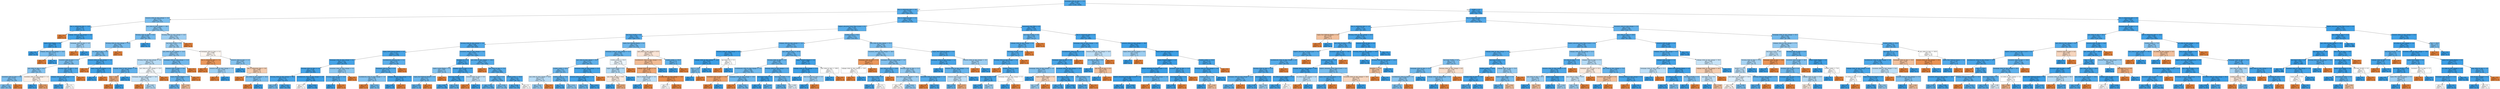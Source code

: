 digraph Tree {
node [shape=box, style="filled", color="black"] ;
0 [label="homepage_clicks_by_days <= 13.5\ngini = 0.165\nsamples = 15324\nvalue = [1386, 13938]", fillcolor="#399de5e6"] ;
1 [label="due_vs_submission_date <= -6.5\ngini = 0.219\nsamples = 7084\nvalue = [889, 6195]", fillcolor="#399de5da"] ;
0 -> 1 [labeldistance=2.5, labelangle=45, headlabel="True"] ;
2 [label="resource_clicks_by_days_change <= -6.5\ngini = 0.371\nsamples = 548\nvalue = [135, 413]", fillcolor="#399de5ac"] ;
1 -> 2 ;
3 [label="due_vs_submission_date <= -25.0\ngini = 0.103\nsamples = 55\nvalue = [3, 52]", fillcolor="#399de5f0"] ;
2 -> 3 ;
4 [label="gini = 0.0\nsamples = 1\nvalue = [1, 0]", fillcolor="#e58139ff"] ;
3 -> 4 ;
5 [label="subpage_clicks_by_days_change <= -0.5\ngini = 0.071\nsamples = 54\nvalue = [2, 52]", fillcolor="#399de5f5"] ;
3 -> 5 ;
6 [label="region_South Region <= 0.5\ngini = 0.038\nsamples = 51\nvalue = [1, 50]", fillcolor="#399de5fa"] ;
5 -> 6 ;
7 [label="gini = 0.0\nsamples = 47\nvalue = [0, 47]", fillcolor="#399de5ff"] ;
6 -> 7 ;
8 [label="subpage_clicks_by_days_change <= -15.0\ngini = 0.375\nsamples = 4\nvalue = [1, 3]", fillcolor="#399de5aa"] ;
6 -> 8 ;
9 [label="gini = 0.0\nsamples = 1\nvalue = [1, 0]", fillcolor="#e58139ff"] ;
8 -> 9 ;
10 [label="gini = 0.0\nsamples = 3\nvalue = [0, 3]", fillcolor="#399de5ff"] ;
8 -> 10 ;
11 [label="homepage_clicks_by_days <= 4.0\ngini = 0.444\nsamples = 3\nvalue = [1, 2]", fillcolor="#399de57f"] ;
5 -> 11 ;
12 [label="gini = 0.0\nsamples = 1\nvalue = [1, 0]", fillcolor="#e58139ff"] ;
11 -> 12 ;
13 [label="gini = 0.0\nsamples = 2\nvalue = [0, 2]", fillcolor="#399de5ff"] ;
11 -> 13 ;
14 [label="quiz_clicks_by_days_change <= -48.5\ngini = 0.392\nsamples = 493\nvalue = [132, 361]", fillcolor="#399de5a2"] ;
2 -> 14 ;
15 [label="forumng_clicks_by_days <= 16.5\ngini = 0.347\nsamples = 300\nvalue = [67, 233]", fillcolor="#399de5b6"] ;
14 -> 15 ;
16 [label="forumng_clicks_by_days_change <= 11.5\ngini = 0.361\nsamples = 283\nvalue = [67, 216]", fillcolor="#399de5b0"] ;
15 -> 16 ;
17 [label="url_clicks_by_days <= 0.5\ngini = 0.356\nsamples = 281\nvalue = [65, 216]", fillcolor="#399de5b2"] ;
16 -> 17 ;
18 [label="oucontent_clicks_by_days <= 5.5\ngini = 0.375\nsamples = 252\nvalue = [63, 189]", fillcolor="#399de5aa"] ;
17 -> 18 ;
19 [label="quiz_clicks_by_days <= 10.0\ngini = 0.397\nsamples = 216\nvalue = [59, 157]", fillcolor="#399de59f"] ;
18 -> 19 ;
20 [label="oucontent_clicks_by_days <= 4.5\ngini = 0.379\nsamples = 201\nvalue = [51, 150]", fillcolor="#399de5a8"] ;
19 -> 20 ;
21 [label="gini = 0.371\nsamples = 199\nvalue = [49, 150]", fillcolor="#399de5ac"] ;
20 -> 21 ;
22 [label="gini = 0.0\nsamples = 2\nvalue = [2, 0]", fillcolor="#e58139ff"] ;
20 -> 22 ;
23 [label="oucontent_clicks_by_days_change <= -1.5\ngini = 0.498\nsamples = 15\nvalue = [8, 7]", fillcolor="#e5813920"] ;
19 -> 23 ;
24 [label="gini = 0.0\nsamples = 5\nvalue = [0, 5]", fillcolor="#399de5ff"] ;
23 -> 24 ;
25 [label="gini = 0.32\nsamples = 10\nvalue = [8, 2]", fillcolor="#e58139bf"] ;
23 -> 25 ;
26 [label="forumng_clicks_by_days <= 10.5\ngini = 0.198\nsamples = 36\nvalue = [4, 32]", fillcolor="#399de5df"] ;
18 -> 26 ;
27 [label="subpage_clicks_by_days_change <= 5.5\ngini = 0.157\nsamples = 35\nvalue = [3, 32]", fillcolor="#399de5e7"] ;
26 -> 27 ;
28 [label="gini = 0.062\nsamples = 31\nvalue = [1, 30]", fillcolor="#399de5f6"] ;
27 -> 28 ;
29 [label="gini = 0.5\nsamples = 4\nvalue = [2, 2]", fillcolor="#e5813900"] ;
27 -> 29 ;
30 [label="gini = 0.0\nsamples = 1\nvalue = [1, 0]", fillcolor="#e58139ff"] ;
26 -> 30 ;
31 [label="resource_clicks_by_days_change <= -5.5\ngini = 0.128\nsamples = 29\nvalue = [2, 27]", fillcolor="#399de5ec"] ;
17 -> 31 ;
32 [label="gini = 0.0\nsamples = 1\nvalue = [1, 0]", fillcolor="#e58139ff"] ;
31 -> 32 ;
33 [label="region_South West Region <= 0.5\ngini = 0.069\nsamples = 28\nvalue = [1, 27]", fillcolor="#399de5f6"] ;
31 -> 33 ;
34 [label="gini = 0.0\nsamples = 27\nvalue = [0, 27]", fillcolor="#399de5ff"] ;
33 -> 34 ;
35 [label="gini = 0.0\nsamples = 1\nvalue = [1, 0]", fillcolor="#e58139ff"] ;
33 -> 35 ;
36 [label="gini = 0.0\nsamples = 2\nvalue = [2, 0]", fillcolor="#e58139ff"] ;
16 -> 36 ;
37 [label="gini = 0.0\nsamples = 17\nvalue = [0, 17]", fillcolor="#399de5ff"] ;
15 -> 37 ;
38 [label="forumng_clicks_by_days_change <= 14.5\ngini = 0.447\nsamples = 193\nvalue = [65, 128]", fillcolor="#399de57e"] ;
14 -> 38 ;
39 [label="imd_band_30-40% <= 0.5\ngini = 0.437\nsamples = 189\nvalue = [61, 128]", fillcolor="#399de585"] ;
38 -> 39 ;
40 [label="quiz_clicks_by_days_change <= -12.0\ngini = 0.407\nsamples = 158\nvalue = [45, 113]", fillcolor="#399de599"] ;
39 -> 40 ;
41 [label="forumng_clicks_by_days_change <= -0.5\ngini = 0.475\nsamples = 62\nvalue = [24, 38]", fillcolor="#399de55e"] ;
40 -> 41 ;
42 [label="subpage_clicks_by_days_change <= -9.5\ngini = 0.266\nsamples = 19\nvalue = [3, 16]", fillcolor="#399de5cf"] ;
41 -> 42 ;
43 [label="date <= 105.5\ngini = 0.375\nsamples = 4\nvalue = [3, 1]", fillcolor="#e58139aa"] ;
42 -> 43 ;
44 [label="gini = 0.0\nsamples = 3\nvalue = [3, 0]", fillcolor="#e58139ff"] ;
43 -> 44 ;
45 [label="gini = 0.0\nsamples = 1\nvalue = [0, 1]", fillcolor="#399de5ff"] ;
43 -> 45 ;
46 [label="gini = 0.0\nsamples = 15\nvalue = [0, 15]", fillcolor="#399de5ff"] ;
42 -> 46 ;
47 [label="quiz_clicks_by_days_change <= -22.0\ngini = 0.5\nsamples = 43\nvalue = [21, 22]", fillcolor="#399de50c"] ;
41 -> 47 ;
48 [label="homepage_clicks_by_days_change <= -14.5\ngini = 0.488\nsamples = 38\nvalue = [16, 22]", fillcolor="#399de546"] ;
47 -> 48 ;
49 [label="gini = 0.0\nsamples = 3\nvalue = [3, 0]", fillcolor="#e58139ff"] ;
48 -> 49 ;
50 [label="gini = 0.467\nsamples = 35\nvalue = [13, 22]", fillcolor="#399de568"] ;
48 -> 50 ;
51 [label="gini = 0.0\nsamples = 5\nvalue = [5, 0]", fillcolor="#e58139ff"] ;
47 -> 51 ;
52 [label="homepage_clicks_by_days_change <= 11.0\ngini = 0.342\nsamples = 96\nvalue = [21, 75]", fillcolor="#399de5b8"] ;
40 -> 52 ;
53 [label="resource_clicks_by_days <= 14.5\ngini = 0.323\nsamples = 94\nvalue = [19, 75]", fillcolor="#399de5be"] ;
52 -> 53 ;
54 [label="region_Yorkshire Region <= 0.5\ngini = 0.301\nsamples = 92\nvalue = [17, 75]", fillcolor="#399de5c5"] ;
53 -> 54 ;
55 [label="gini = 0.28\nsamples = 89\nvalue = [15, 74]", fillcolor="#399de5cb"] ;
54 -> 55 ;
56 [label="gini = 0.444\nsamples = 3\nvalue = [2, 1]", fillcolor="#e581397f"] ;
54 -> 56 ;
57 [label="gini = 0.0\nsamples = 2\nvalue = [2, 0]", fillcolor="#e58139ff"] ;
53 -> 57 ;
58 [label="gini = 0.0\nsamples = 2\nvalue = [2, 0]", fillcolor="#e58139ff"] ;
52 -> 58 ;
59 [label="homepage_clicks_by_days <= 3.5\ngini = 0.499\nsamples = 31\nvalue = [16, 15]", fillcolor="#e5813910"] ;
39 -> 59 ;
60 [label="due_vs_submission_date <= -7.5\ngini = 0.26\nsamples = 13\nvalue = [11, 2]", fillcolor="#e58139d1"] ;
59 -> 60 ;
61 [label="gini = 0.0\nsamples = 10\nvalue = [10, 0]", fillcolor="#e58139ff"] ;
60 -> 61 ;
62 [label="resource_clicks_by_days_change <= -1.5\ngini = 0.444\nsamples = 3\nvalue = [1, 2]", fillcolor="#399de57f"] ;
60 -> 62 ;
63 [label="gini = 0.0\nsamples = 1\nvalue = [1, 0]", fillcolor="#e58139ff"] ;
62 -> 63 ;
64 [label="gini = 0.0\nsamples = 2\nvalue = [0, 2]", fillcolor="#399de5ff"] ;
62 -> 64 ;
65 [label="resource_clicks_by_days <= 1.5\ngini = 0.401\nsamples = 18\nvalue = [5, 13]", fillcolor="#399de59d"] ;
59 -> 65 ;
66 [label="gini = 0.0\nsamples = 10\nvalue = [0, 10]", fillcolor="#399de5ff"] ;
65 -> 66 ;
67 [label="due_vs_submission_date <= -8.0\ngini = 0.469\nsamples = 8\nvalue = [5, 3]", fillcolor="#e5813966"] ;
65 -> 67 ;
68 [label="gini = 0.0\nsamples = 4\nvalue = [4, 0]", fillcolor="#e58139ff"] ;
67 -> 68 ;
69 [label="quiz_clicks_by_days_change <= -45.5\ngini = 0.375\nsamples = 4\nvalue = [1, 3]", fillcolor="#399de5aa"] ;
67 -> 69 ;
70 [label="gini = 0.0\nsamples = 1\nvalue = [1, 0]", fillcolor="#e58139ff"] ;
69 -> 70 ;
71 [label="gini = 0.0\nsamples = 3\nvalue = [0, 3]", fillcolor="#399de5ff"] ;
69 -> 71 ;
72 [label="gini = 0.0\nsamples = 4\nvalue = [4, 0]", fillcolor="#e58139ff"] ;
38 -> 72 ;
73 [label="due_vs_submission_date <= 0.5\ngini = 0.204\nsamples = 6536\nvalue = [754, 5782]", fillcolor="#399de5de"] ;
1 -> 73 ;
74 [label="highest_education_Lower Than A Level <= 0.5\ngini = 0.226\nsamples = 5337\nvalue = [692, 4645]", fillcolor="#399de5d9"] ;
73 -> 74 ;
75 [label="imd_band_20-30% <= 0.5\ngini = 0.199\nsamples = 4182\nvalue = [469, 3713]", fillcolor="#399de5df"] ;
74 -> 75 ;
76 [label="forumng_clicks_by_days_change <= -0.5\ngini = 0.186\nsamples = 3836\nvalue = [397, 3439]", fillcolor="#399de5e2"] ;
75 -> 76 ;
77 [label="region_North Western Region <= 0.5\ngini = 0.125\nsamples = 1049\nvalue = [70, 979]", fillcolor="#399de5ed"] ;
76 -> 77 ;
78 [label="homepage_clicks_by_days_change <= 6.5\ngini = 0.113\nsamples = 968\nvalue = [58, 910]", fillcolor="#399de5ef"] ;
77 -> 78 ;
79 [label="forumng_clicks_by_days <= 2.5\ngini = 0.108\nsamples = 958\nvalue = [55, 903]", fillcolor="#399de5ef"] ;
78 -> 79 ;
80 [label="forumng_clicks_by_days_change <= -46.5\ngini = 0.131\nsamples = 725\nvalue = [51, 674]", fillcolor="#399de5ec"] ;
79 -> 80 ;
81 [label="gini = 0.342\nsamples = 32\nvalue = [7, 25]", fillcolor="#399de5b8"] ;
80 -> 81 ;
82 [label="gini = 0.119\nsamples = 693\nvalue = [44, 649]", fillcolor="#399de5ee"] ;
80 -> 82 ;
83 [label="oucollaborate_clicks_by_days_change <= -4.5\ngini = 0.034\nsamples = 233\nvalue = [4, 229]", fillcolor="#399de5fb"] ;
79 -> 83 ;
84 [label="gini = 0.5\nsamples = 2\nvalue = [1, 1]", fillcolor="#e5813900"] ;
83 -> 84 ;
85 [label="gini = 0.026\nsamples = 231\nvalue = [3, 228]", fillcolor="#399de5fc"] ;
83 -> 85 ;
86 [label="oucontent_clicks_by_days_change <= 5.5\ngini = 0.42\nsamples = 10\nvalue = [3, 7]", fillcolor="#399de592"] ;
78 -> 86 ;
87 [label="forumng_clicks_by_days <= 14.0\ngini = 0.219\nsamples = 8\nvalue = [1, 7]", fillcolor="#399de5db"] ;
86 -> 87 ;
88 [label="gini = 0.0\nsamples = 7\nvalue = [0, 7]", fillcolor="#399de5ff"] ;
87 -> 88 ;
89 [label="gini = 0.0\nsamples = 1\nvalue = [1, 0]", fillcolor="#e58139ff"] ;
87 -> 89 ;
90 [label="gini = 0.0\nsamples = 2\nvalue = [2, 0]", fillcolor="#e58139ff"] ;
86 -> 90 ;
91 [label="oucollaborate_clicks_by_days <= 0.5\ngini = 0.252\nsamples = 81\nvalue = [12, 69]", fillcolor="#399de5d3"] ;
77 -> 91 ;
92 [label="homepage_clicks_by_days <= 6.5\ngini = 0.221\nsamples = 79\nvalue = [10, 69]", fillcolor="#399de5da"] ;
91 -> 92 ;
93 [label="oucollaborate_clicks_by_days_change <= -1.0\ngini = 0.391\nsamples = 30\nvalue = [8, 22]", fillcolor="#399de5a2"] ;
92 -> 93 ;
94 [label="gini = 0.0\nsamples = 2\nvalue = [2, 0]", fillcolor="#e58139ff"] ;
93 -> 94 ;
95 [label="gini = 0.337\nsamples = 28\nvalue = [6, 22]", fillcolor="#399de5b9"] ;
93 -> 95 ;
96 [label="subpage_clicks_by_days_change <= 6.5\ngini = 0.078\nsamples = 49\nvalue = [2, 47]", fillcolor="#399de5f4"] ;
92 -> 96 ;
97 [label="gini = 0.041\nsamples = 48\nvalue = [1, 47]", fillcolor="#399de5fa"] ;
96 -> 97 ;
98 [label="gini = 0.0\nsamples = 1\nvalue = [1, 0]", fillcolor="#e58139ff"] ;
96 -> 98 ;
99 [label="gini = 0.0\nsamples = 2\nvalue = [2, 0]", fillcolor="#e58139ff"] ;
91 -> 99 ;
100 [label="oucontent_clicks_by_days_change <= -0.5\ngini = 0.207\nsamples = 2787\nvalue = [327, 2460]", fillcolor="#399de5dd"] ;
76 -> 100 ;
101 [label="disability_N <= 0.5\ngini = 0.117\nsamples = 417\nvalue = [26, 391]", fillcolor="#399de5ee"] ;
100 -> 101 ;
102 [label="region_London Region <= 0.5\ngini = 0.397\nsamples = 22\nvalue = [6, 16]", fillcolor="#399de59f"] ;
101 -> 102 ;
103 [label="region_East Midlands Region <= 0.5\ngini = 0.32\nsamples = 20\nvalue = [4, 16]", fillcolor="#399de5bf"] ;
102 -> 103 ;
104 [label="gini = 0.266\nsamples = 19\nvalue = [3, 16]", fillcolor="#399de5cf"] ;
103 -> 104 ;
105 [label="gini = 0.0\nsamples = 1\nvalue = [1, 0]", fillcolor="#e58139ff"] ;
103 -> 105 ;
106 [label="gini = 0.0\nsamples = 2\nvalue = [2, 0]", fillcolor="#e58139ff"] ;
102 -> 106 ;
107 [label="subpage_clicks_by_days <= 22.0\ngini = 0.096\nsamples = 395\nvalue = [20, 375]", fillcolor="#399de5f1"] ;
101 -> 107 ;
108 [label="imd_band_50-60% <= 0.5\ngini = 0.088\nsamples = 390\nvalue = [18, 372]", fillcolor="#399de5f3"] ;
107 -> 108 ;
109 [label="gini = 0.067\nsamples = 348\nvalue = [12, 336]", fillcolor="#399de5f6"] ;
108 -> 109 ;
110 [label="gini = 0.245\nsamples = 42\nvalue = [6, 36]", fillcolor="#399de5d4"] ;
108 -> 110 ;
111 [label="resource_clicks_by_days <= 9.0\ngini = 0.48\nsamples = 5\nvalue = [2, 3]", fillcolor="#399de555"] ;
107 -> 111 ;
112 [label="gini = 0.0\nsamples = 2\nvalue = [2, 0]", fillcolor="#e58139ff"] ;
111 -> 112 ;
113 [label="gini = 0.0\nsamples = 3\nvalue = [0, 3]", fillcolor="#399de5ff"] ;
111 -> 113 ;
114 [label="quiz_clicks_by_days_change <= -530.0\ngini = 0.222\nsamples = 2370\nvalue = [301, 2069]", fillcolor="#399de5da"] ;
100 -> 114 ;
115 [label="gini = 0.0\nsamples = 2\nvalue = [2, 0]", fillcolor="#e58139ff"] ;
114 -> 115 ;
116 [label="quiz_clicks_by_days <= 75.5\ngini = 0.221\nsamples = 2368\nvalue = [299, 2069]", fillcolor="#399de5da"] ;
114 -> 116 ;
117 [label="imd_band_0-10% <= 0.5\ngini = 0.24\nsamples = 1801\nvalue = [251, 1550]", fillcolor="#399de5d6"] ;
116 -> 117 ;
118 [label="gini = 0.229\nsamples = 1663\nvalue = [219, 1444]", fillcolor="#399de5d8"] ;
117 -> 118 ;
119 [label="gini = 0.356\nsamples = 138\nvalue = [32, 106]", fillcolor="#399de5b2"] ;
117 -> 119 ;
120 [label="studied_credits <= 195.0\ngini = 0.155\nsamples = 567\nvalue = [48, 519]", fillcolor="#399de5e7"] ;
116 -> 120 ;
121 [label="gini = 0.148\nsamples = 561\nvalue = [45, 516]", fillcolor="#399de5e9"] ;
120 -> 121 ;
122 [label="gini = 0.5\nsamples = 6\nvalue = [3, 3]", fillcolor="#e5813900"] ;
120 -> 122 ;
123 [label="region_East Midlands Region <= 0.5\ngini = 0.33\nsamples = 346\nvalue = [72, 274]", fillcolor="#399de5bc"] ;
75 -> 123 ;
124 [label="homepage_clicks_by_days_change <= 11.5\ngini = 0.296\nsamples = 321\nvalue = [58, 263]", fillcolor="#399de5c7"] ;
123 -> 124 ;
125 [label="quiz_clicks_by_days_change <= 65.5\ngini = 0.272\nsamples = 302\nvalue = [49, 253]", fillcolor="#399de5ce"] ;
124 -> 125 ;
126 [label="studied_credits <= 45.0\ngini = 0.33\nsamples = 211\nvalue = [44, 167]", fillcolor="#399de5bc"] ;
125 -> 126 ;
127 [label="quiz_clicks_by_days_change <= 49.0\ngini = 0.476\nsamples = 41\nvalue = [16, 25]", fillcolor="#399de55c"] ;
126 -> 127 ;
128 [label="gini = 0.424\nsamples = 36\nvalue = [11, 25]", fillcolor="#399de58f"] ;
127 -> 128 ;
129 [label="gini = 0.0\nsamples = 5\nvalue = [5, 0]", fillcolor="#e58139ff"] ;
127 -> 129 ;
130 [label="studied_credits <= 75.0\ngini = 0.275\nsamples = 170\nvalue = [28, 142]", fillcolor="#399de5cd"] ;
126 -> 130 ;
131 [label="gini = 0.12\nsamples = 94\nvalue = [6, 88]", fillcolor="#399de5ee"] ;
130 -> 131 ;
132 [label="gini = 0.411\nsamples = 76\nvalue = [22, 54]", fillcolor="#399de597"] ;
130 -> 132 ;
133 [label="oucontent_clicks_by_days_change <= 21.0\ngini = 0.104\nsamples = 91\nvalue = [5, 86]", fillcolor="#399de5f0"] ;
125 -> 133 ;
134 [label="resource_clicks_by_days_change <= -5.5\ngini = 0.085\nsamples = 90\nvalue = [4, 86]", fillcolor="#399de5f3"] ;
133 -> 134 ;
135 [label="gini = 0.305\nsamples = 16\nvalue = [3, 13]", fillcolor="#399de5c4"] ;
134 -> 135 ;
136 [label="gini = 0.027\nsamples = 74\nvalue = [1, 73]", fillcolor="#399de5fc"] ;
134 -> 136 ;
137 [label="gini = 0.0\nsamples = 1\nvalue = [1, 0]", fillcolor="#e58139ff"] ;
133 -> 137 ;
138 [label="studied_credits <= 135.0\ngini = 0.499\nsamples = 19\nvalue = [9, 10]", fillcolor="#399de519"] ;
124 -> 138 ;
139 [label="region_London Region <= 0.5\ngini = 0.469\nsamples = 16\nvalue = [6, 10]", fillcolor="#399de566"] ;
138 -> 139 ;
140 [label="quiz_clicks_by_days <= 35.0\ngini = 0.496\nsamples = 11\nvalue = [6, 5]", fillcolor="#e581392a"] ;
139 -> 140 ;
141 [label="gini = 0.0\nsamples = 3\nvalue = [0, 3]", fillcolor="#399de5ff"] ;
140 -> 141 ;
142 [label="gini = 0.375\nsamples = 8\nvalue = [6, 2]", fillcolor="#e58139aa"] ;
140 -> 142 ;
143 [label="gini = 0.0\nsamples = 5\nvalue = [0, 5]", fillcolor="#399de5ff"] ;
139 -> 143 ;
144 [label="gini = 0.0\nsamples = 3\nvalue = [3, 0]", fillcolor="#e58139ff"] ;
138 -> 144 ;
145 [label="quiz_clicks_by_days_change <= 67.0\ngini = 0.493\nsamples = 25\nvalue = [14, 11]", fillcolor="#e5813937"] ;
123 -> 145 ;
146 [label="oucollaborate_clicks_by_days_change <= 0.5\ngini = 0.432\nsamples = 19\nvalue = [13, 6]", fillcolor="#e5813989"] ;
145 -> 146 ;
147 [label="subpage_clicks_by_days <= 2.5\ngini = 0.36\nsamples = 17\nvalue = [13, 4]", fillcolor="#e58139b1"] ;
146 -> 147 ;
148 [label="due_vs_submission_date <= -0.5\ngini = 0.48\nsamples = 5\nvalue = [2, 3]", fillcolor="#399de555"] ;
147 -> 148 ;
149 [label="gini = 0.0\nsamples = 3\nvalue = [0, 3]", fillcolor="#399de5ff"] ;
148 -> 149 ;
150 [label="gini = 0.0\nsamples = 2\nvalue = [2, 0]", fillcolor="#e58139ff"] ;
148 -> 150 ;
151 [label="forumng_clicks_by_days_change <= -10.5\ngini = 0.153\nsamples = 12\nvalue = [11, 1]", fillcolor="#e58139e8"] ;
147 -> 151 ;
152 [label="gini = 0.5\nsamples = 2\nvalue = [1, 1]", fillcolor="#e5813900"] ;
151 -> 152 ;
153 [label="gini = 0.0\nsamples = 10\nvalue = [10, 0]", fillcolor="#e58139ff"] ;
151 -> 153 ;
154 [label="gini = 0.0\nsamples = 2\nvalue = [0, 2]", fillcolor="#399de5ff"] ;
146 -> 154 ;
155 [label="studied_credits <= 105.0\ngini = 0.278\nsamples = 6\nvalue = [1, 5]", fillcolor="#399de5cc"] ;
145 -> 155 ;
156 [label="gini = 0.0\nsamples = 5\nvalue = [0, 5]", fillcolor="#399de5ff"] ;
155 -> 156 ;
157 [label="gini = 0.0\nsamples = 1\nvalue = [1, 0]", fillcolor="#e58139ff"] ;
155 -> 157 ;
158 [label="studied_credits <= 82.5\ngini = 0.312\nsamples = 1155\nvalue = [223, 932]", fillcolor="#399de5c2"] ;
74 -> 158 ;
159 [label="subpage_clicks_by_days_change <= -12.5\ngini = 0.275\nsamples = 772\nvalue = [127, 645]", fillcolor="#399de5cd"] ;
158 -> 159 ;
160 [label="resource_clicks_by_days_change <= 5.5\ngini = 0.061\nsamples = 64\nvalue = [2, 62]", fillcolor="#399de5f7"] ;
159 -> 160 ;
161 [label="subpage_clicks_by_days_change <= -39.5\ngini = 0.032\nsamples = 62\nvalue = [1, 61]", fillcolor="#399de5fb"] ;
160 -> 161 ;
162 [label="date <= 179.0\ngini = 0.375\nsamples = 4\nvalue = [1, 3]", fillcolor="#399de5aa"] ;
161 -> 162 ;
163 [label="gini = 0.0\nsamples = 3\nvalue = [0, 3]", fillcolor="#399de5ff"] ;
162 -> 163 ;
164 [label="gini = 0.0\nsamples = 1\nvalue = [1, 0]", fillcolor="#e58139ff"] ;
162 -> 164 ;
165 [label="gini = 0.0\nsamples = 58\nvalue = [0, 58]", fillcolor="#399de5ff"] ;
161 -> 165 ;
166 [label="age_band_0-35 <= 0.5\ngini = 0.5\nsamples = 2\nvalue = [1, 1]", fillcolor="#e5813900"] ;
160 -> 166 ;
167 [label="gini = 0.0\nsamples = 1\nvalue = [1, 0]", fillcolor="#e58139ff"] ;
166 -> 167 ;
168 [label="gini = 0.0\nsamples = 1\nvalue = [0, 1]", fillcolor="#399de5ff"] ;
166 -> 168 ;
169 [label="quiz_clicks_by_days <= 137.0\ngini = 0.291\nsamples = 708\nvalue = [125, 583]", fillcolor="#399de5c8"] ;
159 -> 169 ;
170 [label="forumng_clicks_by_days <= 2.5\ngini = 0.306\nsamples = 651\nvalue = [123, 528]", fillcolor="#399de5c4"] ;
169 -> 170 ;
171 [label="oucollaborate_clicks_by_days_change <= -3.5\ngini = 0.338\nsamples = 468\nvalue = [101, 367]", fillcolor="#399de5b9"] ;
170 -> 171 ;
172 [label="oucontent_clicks_by_days <= 13.5\ngini = 0.32\nsamples = 5\nvalue = [4, 1]", fillcolor="#e58139bf"] ;
171 -> 172 ;
173 [label="gini = 0.0\nsamples = 4\nvalue = [4, 0]", fillcolor="#e58139ff"] ;
172 -> 173 ;
174 [label="gini = 0.0\nsamples = 1\nvalue = [0, 1]", fillcolor="#399de5ff"] ;
172 -> 174 ;
175 [label="homepage_clicks_by_days_change <= -26.0\ngini = 0.331\nsamples = 463\nvalue = [97, 366]", fillcolor="#399de5bb"] ;
171 -> 175 ;
176 [label="gini = 0.0\nsamples = 2\nvalue = [2, 0]", fillcolor="#e58139ff"] ;
175 -> 176 ;
177 [label="gini = 0.327\nsamples = 461\nvalue = [95, 366]", fillcolor="#399de5bd"] ;
175 -> 177 ;
178 [label="forumng_clicks_by_days_change <= 3.5\ngini = 0.212\nsamples = 183\nvalue = [22, 161]", fillcolor="#399de5dc"] ;
170 -> 178 ;
179 [label="imd_band_0-10% <= 0.5\ngini = 0.026\nsamples = 76\nvalue = [1, 75]", fillcolor="#399de5fc"] ;
178 -> 179 ;
180 [label="gini = 0.0\nsamples = 69\nvalue = [0, 69]", fillcolor="#399de5ff"] ;
179 -> 180 ;
181 [label="gini = 0.245\nsamples = 7\nvalue = [1, 6]", fillcolor="#399de5d4"] ;
179 -> 181 ;
182 [label="imd_band_50-60% <= 0.5\ngini = 0.315\nsamples = 107\nvalue = [21, 86]", fillcolor="#399de5c1"] ;
178 -> 182 ;
183 [label="gini = 0.278\nsamples = 96\nvalue = [16, 80]", fillcolor="#399de5cc"] ;
182 -> 183 ;
184 [label="gini = 0.496\nsamples = 11\nvalue = [5, 6]", fillcolor="#399de52a"] ;
182 -> 184 ;
185 [label="region_Yorkshire Region <= 0.5\ngini = 0.068\nsamples = 57\nvalue = [2, 55]", fillcolor="#399de5f6"] ;
169 -> 185 ;
186 [label="subpage_clicks_by_days_change <= 11.5\ngini = 0.036\nsamples = 55\nvalue = [1, 54]", fillcolor="#399de5fa"] ;
185 -> 186 ;
187 [label="gini = 0.0\nsamples = 52\nvalue = [0, 52]", fillcolor="#399de5ff"] ;
186 -> 187 ;
188 [label="due_vs_submission_date <= -2.5\ngini = 0.444\nsamples = 3\nvalue = [1, 2]", fillcolor="#399de57f"] ;
186 -> 188 ;
189 [label="gini = 0.0\nsamples = 2\nvalue = [0, 2]", fillcolor="#399de5ff"] ;
188 -> 189 ;
190 [label="gini = 0.0\nsamples = 1\nvalue = [1, 0]", fillcolor="#e58139ff"] ;
188 -> 190 ;
191 [label="quiz_clicks_by_days <= 180.0\ngini = 0.5\nsamples = 2\nvalue = [1, 1]", fillcolor="#e5813900"] ;
185 -> 191 ;
192 [label="gini = 0.0\nsamples = 1\nvalue = [0, 1]", fillcolor="#399de5ff"] ;
191 -> 192 ;
193 [label="gini = 0.0\nsamples = 1\nvalue = [1, 0]", fillcolor="#e58139ff"] ;
191 -> 193 ;
194 [label="quiz_clicks_by_days_change <= 92.5\ngini = 0.376\nsamples = 383\nvalue = [96, 287]", fillcolor="#399de5aa"] ;
158 -> 194 ;
195 [label="oucontent_clicks_by_days_change <= -28.0\ngini = 0.4\nsamples = 325\nvalue = [90, 235]", fillcolor="#399de59d"] ;
194 -> 195 ;
196 [label="homepage_clicks_by_days <= 3.5\ngini = 0.245\nsamples = 7\nvalue = [6, 1]", fillcolor="#e58139d4"] ;
195 -> 196 ;
197 [label="subpage_clicks_by_days_change <= -29.0\ngini = 0.5\nsamples = 2\nvalue = [1, 1]", fillcolor="#e5813900"] ;
196 -> 197 ;
198 [label="gini = 0.0\nsamples = 1\nvalue = [1, 0]", fillcolor="#e58139ff"] ;
197 -> 198 ;
199 [label="gini = 0.0\nsamples = 1\nvalue = [0, 1]", fillcolor="#399de5ff"] ;
197 -> 199 ;
200 [label="gini = 0.0\nsamples = 5\nvalue = [5, 0]", fillcolor="#e58139ff"] ;
196 -> 200 ;
201 [label="homepage_clicks_by_days_change <= -6.5\ngini = 0.389\nsamples = 318\nvalue = [84, 234]", fillcolor="#399de5a3"] ;
195 -> 201 ;
202 [label="quiz_clicks_by_days <= 119.0\ngini = 0.229\nsamples = 76\nvalue = [10, 66]", fillcolor="#399de5d8"] ;
201 -> 202 ;
203 [label="imd_band_10-20% <= 0.5\ngini = 0.193\nsamples = 74\nvalue = [8, 66]", fillcolor="#399de5e0"] ;
202 -> 203 ;
204 [label="gini = 0.114\nsamples = 66\nvalue = [4, 62]", fillcolor="#399de5ef"] ;
203 -> 204 ;
205 [label="gini = 0.5\nsamples = 8\nvalue = [4, 4]", fillcolor="#e5813900"] ;
203 -> 205 ;
206 [label="gini = 0.0\nsamples = 2\nvalue = [2, 0]", fillcolor="#e58139ff"] ;
202 -> 206 ;
207 [label="forumng_clicks_by_days <= 11.5\ngini = 0.425\nsamples = 242\nvalue = [74, 168]", fillcolor="#399de58f"] ;
201 -> 207 ;
208 [label="quiz_clicks_by_days_change <= -36.5\ngini = 0.444\nsamples = 210\nvalue = [70, 140]", fillcolor="#399de57f"] ;
207 -> 208 ;
209 [label="gini = 0.5\nsamples = 39\nvalue = [20, 19]", fillcolor="#e581390d"] ;
208 -> 209 ;
210 [label="gini = 0.414\nsamples = 171\nvalue = [50, 121]", fillcolor="#399de596"] ;
208 -> 210 ;
211 [label="oucontent_clicks_by_days_change <= -2.5\ngini = 0.219\nsamples = 32\nvalue = [4, 28]", fillcolor="#399de5db"] ;
207 -> 211 ;
212 [label="gini = 0.0\nsamples = 2\nvalue = [2, 0]", fillcolor="#e58139ff"] ;
211 -> 212 ;
213 [label="gini = 0.124\nsamples = 30\nvalue = [2, 28]", fillcolor="#399de5ed"] ;
211 -> 213 ;
214 [label="region_West Midlands Region <= 0.5\ngini = 0.185\nsamples = 58\nvalue = [6, 52]", fillcolor="#399de5e2"] ;
194 -> 214 ;
215 [label="homepage_clicks_by_days_change <= 2.5\ngini = 0.142\nsamples = 52\nvalue = [4, 48]", fillcolor="#399de5ea"] ;
214 -> 215 ;
216 [label="gini = 0.0\nsamples = 29\nvalue = [0, 29]", fillcolor="#399de5ff"] ;
215 -> 216 ;
217 [label="resource_clicks_by_days_change <= 0.5\ngini = 0.287\nsamples = 23\nvalue = [4, 19]", fillcolor="#399de5c9"] ;
215 -> 217 ;
218 [label="resource_clicks_by_days <= 0.5\ngini = 0.48\nsamples = 10\nvalue = [4, 6]", fillcolor="#399de555"] ;
217 -> 218 ;
219 [label="gini = 0.278\nsamples = 6\nvalue = [1, 5]", fillcolor="#399de5cc"] ;
218 -> 219 ;
220 [label="gini = 0.375\nsamples = 4\nvalue = [3, 1]", fillcolor="#e58139aa"] ;
218 -> 220 ;
221 [label="gini = 0.0\nsamples = 13\nvalue = [0, 13]", fillcolor="#399de5ff"] ;
217 -> 221 ;
222 [label="resource_clicks_by_days_change <= -0.5\ngini = 0.444\nsamples = 6\nvalue = [2, 4]", fillcolor="#399de57f"] ;
214 -> 222 ;
223 [label="gini = 0.0\nsamples = 2\nvalue = [2, 0]", fillcolor="#e58139ff"] ;
222 -> 223 ;
224 [label="gini = 0.0\nsamples = 4\nvalue = [0, 4]", fillcolor="#399de5ff"] ;
222 -> 224 ;
225 [label="assessment_type_TMA <= 0.5\ngini = 0.098\nsamples = 1199\nvalue = [62, 1137]", fillcolor="#399de5f1"] ;
73 -> 225 ;
226 [label="imd_band_50-60% <= 0.5\ngini = 0.289\nsamples = 57\nvalue = [10, 47]", fillcolor="#399de5c9"] ;
225 -> 226 ;
227 [label="subpage_clicks_by_days_change <= 8.5\ngini = 0.226\nsamples = 54\nvalue = [7, 47]", fillcolor="#399de5d9"] ;
226 -> 227 ;
228 [label="imd_band_10-20% <= 0.5\ngini = 0.201\nsamples = 53\nvalue = [6, 47]", fillcolor="#399de5de"] ;
227 -> 228 ;
229 [label="forumng_clicks_by_days_change <= -5.5\ngini = 0.174\nsamples = 52\nvalue = [5, 47]", fillcolor="#399de5e4"] ;
228 -> 229 ;
230 [label="gini = 0.0\nsamples = 1\nvalue = [1, 0]", fillcolor="#e58139ff"] ;
229 -> 230 ;
231 [label="studied_credits <= 135.0\ngini = 0.145\nsamples = 51\nvalue = [4, 47]", fillcolor="#399de5e9"] ;
229 -> 231 ;
232 [label="imd_band_20-30% <= 0.5\ngini = 0.115\nsamples = 49\nvalue = [3, 46]", fillcolor="#399de5ee"] ;
231 -> 232 ;
233 [label="gini = 0.083\nsamples = 46\nvalue = [2, 44]", fillcolor="#399de5f3"] ;
232 -> 233 ;
234 [label="gini = 0.444\nsamples = 3\nvalue = [1, 2]", fillcolor="#399de57f"] ;
232 -> 234 ;
235 [label="homepage_clicks_by_days_change <= 1.5\ngini = 0.5\nsamples = 2\nvalue = [1, 1]", fillcolor="#e5813900"] ;
231 -> 235 ;
236 [label="gini = 0.0\nsamples = 1\nvalue = [0, 1]", fillcolor="#399de5ff"] ;
235 -> 236 ;
237 [label="gini = 0.0\nsamples = 1\nvalue = [1, 0]", fillcolor="#e58139ff"] ;
235 -> 237 ;
238 [label="gini = 0.0\nsamples = 1\nvalue = [1, 0]", fillcolor="#e58139ff"] ;
228 -> 238 ;
239 [label="gini = 0.0\nsamples = 1\nvalue = [1, 0]", fillcolor="#e58139ff"] ;
227 -> 239 ;
240 [label="gini = 0.0\nsamples = 3\nvalue = [3, 0]", fillcolor="#e58139ff"] ;
226 -> 240 ;
241 [label="due_vs_submission_date <= 1.5\ngini = 0.087\nsamples = 1142\nvalue = [52, 1090]", fillcolor="#399de5f3"] ;
225 -> 241 ;
242 [label="homepage_clicks_by_days_change <= 8.5\ngini = 0.144\nsamples = 539\nvalue = [42, 497]", fillcolor="#399de5e9"] ;
241 -> 242 ;
243 [label="oucollaborate_clicks_by_days <= 5.5\ngini = 0.133\nsamples = 529\nvalue = [38, 491]", fillcolor="#399de5eb"] ;
242 -> 243 ;
244 [label="homepage_clicks_by_days <= 0.5\ngini = 0.13\nsamples = 528\nvalue = [37, 491]", fillcolor="#399de5ec"] ;
243 -> 244 ;
245 [label="homepage_clicks_by_days_change <= -2.0\ngini = 0.397\nsamples = 11\nvalue = [3, 8]", fillcolor="#399de59f"] ;
244 -> 245 ;
246 [label="gini = 0.0\nsamples = 6\nvalue = [0, 6]", fillcolor="#399de5ff"] ;
245 -> 246 ;
247 [label="region_Yorkshire Region <= 0.5\ngini = 0.48\nsamples = 5\nvalue = [3, 2]", fillcolor="#e5813955"] ;
245 -> 247 ;
248 [label="gini = 0.444\nsamples = 3\nvalue = [1, 2]", fillcolor="#399de57f"] ;
247 -> 248 ;
249 [label="gini = 0.0\nsamples = 2\nvalue = [2, 0]", fillcolor="#e58139ff"] ;
247 -> 249 ;
250 [label="oucontent_clicks_by_days_change <= 19.5\ngini = 0.123\nsamples = 517\nvalue = [34, 483]", fillcolor="#399de5ed"] ;
244 -> 250 ;
251 [label="quiz_clicks_by_days <= 8.5\ngini = 0.113\nsamples = 498\nvalue = [30, 468]", fillcolor="#399de5ef"] ;
250 -> 251 ;
252 [label="gini = 0.138\nsamples = 389\nvalue = [29, 360]", fillcolor="#399de5ea"] ;
251 -> 252 ;
253 [label="gini = 0.018\nsamples = 109\nvalue = [1, 108]", fillcolor="#399de5fd"] ;
251 -> 253 ;
254 [label="region_Scotland <= 0.5\ngini = 0.332\nsamples = 19\nvalue = [4, 15]", fillcolor="#399de5bb"] ;
250 -> 254 ;
255 [label="gini = 0.208\nsamples = 17\nvalue = [2, 15]", fillcolor="#399de5dd"] ;
254 -> 255 ;
256 [label="gini = 0.0\nsamples = 2\nvalue = [2, 0]", fillcolor="#e58139ff"] ;
254 -> 256 ;
257 [label="gini = 0.0\nsamples = 1\nvalue = [1, 0]", fillcolor="#e58139ff"] ;
243 -> 257 ;
258 [label="resource_clicks_by_days_change <= 16.0\ngini = 0.48\nsamples = 10\nvalue = [4, 6]", fillcolor="#399de555"] ;
242 -> 258 ;
259 [label="url_clicks_by_days <= 0.5\ngini = 0.375\nsamples = 8\nvalue = [2, 6]", fillcolor="#399de5aa"] ;
258 -> 259 ;
260 [label="gini = 0.0\nsamples = 5\nvalue = [0, 5]", fillcolor="#399de5ff"] ;
259 -> 260 ;
261 [label="quiz_clicks_by_days <= 0.5\ngini = 0.444\nsamples = 3\nvalue = [2, 1]", fillcolor="#e581397f"] ;
259 -> 261 ;
262 [label="gini = 0.0\nsamples = 1\nvalue = [0, 1]", fillcolor="#399de5ff"] ;
261 -> 262 ;
263 [label="gini = 0.0\nsamples = 2\nvalue = [2, 0]", fillcolor="#e58139ff"] ;
261 -> 263 ;
264 [label="gini = 0.0\nsamples = 2\nvalue = [2, 0]", fillcolor="#e58139ff"] ;
258 -> 264 ;
265 [label="resource_clicks_by_days_change <= -36.0\ngini = 0.033\nsamples = 603\nvalue = [10, 593]", fillcolor="#399de5fb"] ;
241 -> 265 ;
266 [label="region_North Western Region <= 0.5\ngini = 0.444\nsamples = 3\nvalue = [1, 2]", fillcolor="#399de57f"] ;
265 -> 266 ;
267 [label="gini = 0.0\nsamples = 2\nvalue = [0, 2]", fillcolor="#399de5ff"] ;
266 -> 267 ;
268 [label="gini = 0.0\nsamples = 1\nvalue = [1, 0]", fillcolor="#e58139ff"] ;
266 -> 268 ;
269 [label="region_North Western Region <= 0.5\ngini = 0.03\nsamples = 600\nvalue = [9, 591]", fillcolor="#399de5fb"] ;
265 -> 269 ;
270 [label="region_Yorkshire Region <= 0.5\ngini = 0.021\nsamples = 558\nvalue = [6, 552]", fillcolor="#399de5fc"] ;
269 -> 270 ;
271 [label="highest_education_No Formal quals <= 0.5\ngini = 0.012\nsamples = 512\nvalue = [3, 509]", fillcolor="#399de5fd"] ;
270 -> 271 ;
272 [label="highest_education_Lower Than A Level <= 0.5\ngini = 0.008\nsamples = 506\nvalue = [2, 504]", fillcolor="#399de5fe"] ;
271 -> 272 ;
273 [label="gini = 0.0\nsamples = 420\nvalue = [0, 420]", fillcolor="#399de5ff"] ;
272 -> 273 ;
274 [label="gini = 0.045\nsamples = 86\nvalue = [2, 84]", fillcolor="#399de5f9"] ;
272 -> 274 ;
275 [label="oucontent_clicks_by_days_change <= -1.0\ngini = 0.278\nsamples = 6\nvalue = [1, 5]", fillcolor="#399de5cc"] ;
271 -> 275 ;
276 [label="gini = 0.0\nsamples = 1\nvalue = [1, 0]", fillcolor="#e58139ff"] ;
275 -> 276 ;
277 [label="gini = 0.0\nsamples = 5\nvalue = [0, 5]", fillcolor="#399de5ff"] ;
275 -> 277 ;
278 [label="oucontent_clicks_by_days <= 12.0\ngini = 0.122\nsamples = 46\nvalue = [3, 43]", fillcolor="#399de5ed"] ;
270 -> 278 ;
279 [label="imd_band_90-100% <= 0.5\ngini = 0.085\nsamples = 45\nvalue = [2, 43]", fillcolor="#399de5f3"] ;
278 -> 279 ;
280 [label="gini = 0.044\nsamples = 44\nvalue = [1, 43]", fillcolor="#399de5f9"] ;
279 -> 280 ;
281 [label="gini = 0.0\nsamples = 1\nvalue = [1, 0]", fillcolor="#e58139ff"] ;
279 -> 281 ;
282 [label="gini = 0.0\nsamples = 1\nvalue = [1, 0]", fillcolor="#e58139ff"] ;
278 -> 282 ;
283 [label="studied_credits <= 135.0\ngini = 0.133\nsamples = 42\nvalue = [3, 39]", fillcolor="#399de5eb"] ;
269 -> 283 ;
284 [label="forumng_clicks_by_days_change <= -0.5\ngini = 0.093\nsamples = 41\nvalue = [2, 39]", fillcolor="#399de5f2"] ;
283 -> 284 ;
285 [label="studied_credits <= 75.0\ngini = 0.32\nsamples = 10\nvalue = [2, 8]", fillcolor="#399de5bf"] ;
284 -> 285 ;
286 [label="gini = 0.0\nsamples = 7\nvalue = [0, 7]", fillcolor="#399de5ff"] ;
285 -> 286 ;
287 [label="gini = 0.444\nsamples = 3\nvalue = [2, 1]", fillcolor="#e581397f"] ;
285 -> 287 ;
288 [label="gini = 0.0\nsamples = 31\nvalue = [0, 31]", fillcolor="#399de5ff"] ;
284 -> 288 ;
289 [label="gini = 0.0\nsamples = 1\nvalue = [1, 0]", fillcolor="#e58139ff"] ;
283 -> 289 ;
290 [label="weight <= 4.5\ngini = 0.113\nsamples = 8240\nvalue = [497, 7743]", fillcolor="#399de5ef"] ;
0 -> 290 [labeldistance=2.5, labelangle=-45, headlabel="False"] ;
291 [label="due_vs_submission_date <= -2.5\ngini = 0.199\nsamples = 2047\nvalue = [229, 1818]", fillcolor="#399de5df"] ;
290 -> 291 ;
292 [label="due_vs_submission_date <= -5.5\ngini = 0.131\nsamples = 1148\nvalue = [81, 1067]", fillcolor="#399de5ec"] ;
291 -> 292 ;
293 [label="region_East Midlands Region <= 0.5\ngini = 0.444\nsamples = 3\nvalue = [2, 1]", fillcolor="#e581397f"] ;
292 -> 293 ;
294 [label="gini = 0.0\nsamples = 2\nvalue = [2, 0]", fillcolor="#e58139ff"] ;
293 -> 294 ;
295 [label="gini = 0.0\nsamples = 1\nvalue = [0, 1]", fillcolor="#399de5ff"] ;
293 -> 295 ;
296 [label="forumng_clicks_by_days_change <= 53.5\ngini = 0.128\nsamples = 1145\nvalue = [79, 1066]", fillcolor="#399de5ec"] ;
292 -> 296 ;
297 [label="quiz_clicks_by_days <= 80.5\ngini = 0.149\nsamples = 948\nvalue = [77, 871]", fillcolor="#399de5e8"] ;
296 -> 297 ;
298 [label="highest_education_No Formal quals <= 0.5\ngini = 0.226\nsamples = 292\nvalue = [38, 254]", fillcolor="#399de5d9"] ;
297 -> 298 ;
299 [label="oucollaborate_clicks_by_days_change <= 6.5\ngini = 0.217\nsamples = 290\nvalue = [36, 254]", fillcolor="#399de5db"] ;
298 -> 299 ;
300 [label="forumng_clicks_by_days <= 11.5\ngini = 0.213\nsamples = 289\nvalue = [35, 254]", fillcolor="#399de5dc"] ;
299 -> 300 ;
301 [label="homepage_clicks_by_days_change <= 41.0\ngini = 0.26\nsamples = 176\nvalue = [27, 149]", fillcolor="#399de5d1"] ;
300 -> 301 ;
302 [label="gini = 0.253\nsamples = 175\nvalue = [26, 149]", fillcolor="#399de5d3"] ;
301 -> 302 ;
303 [label="gini = 0.0\nsamples = 1\nvalue = [1, 0]", fillcolor="#e58139ff"] ;
301 -> 303 ;
304 [label="imd_band_40-50% <= 0.5\ngini = 0.132\nsamples = 113\nvalue = [8, 105]", fillcolor="#399de5ec"] ;
300 -> 304 ;
305 [label="gini = 0.106\nsamples = 107\nvalue = [6, 101]", fillcolor="#399de5f0"] ;
304 -> 305 ;
306 [label="gini = 0.444\nsamples = 6\nvalue = [2, 4]", fillcolor="#399de57f"] ;
304 -> 306 ;
307 [label="gini = 0.0\nsamples = 1\nvalue = [1, 0]", fillcolor="#e58139ff"] ;
299 -> 307 ;
308 [label="gini = 0.0\nsamples = 2\nvalue = [2, 0]", fillcolor="#e58139ff"] ;
298 -> 308 ;
309 [label="oucontent_clicks_by_days <= 592.5\ngini = 0.112\nsamples = 656\nvalue = [39, 617]", fillcolor="#399de5ef"] ;
297 -> 309 ;
310 [label="studied_credits <= 170.0\ngini = 0.109\nsamples = 655\nvalue = [38, 617]", fillcolor="#399de5ef"] ;
309 -> 310 ;
311 [label="subpage_clicks_by_days_change <= 46.5\ngini = 0.099\nsamples = 634\nvalue = [33, 601]", fillcolor="#399de5f1"] ;
310 -> 311 ;
312 [label="url_clicks_by_days_change <= 13.0\ngini = 0.094\nsamples = 629\nvalue = [31, 598]", fillcolor="#399de5f2"] ;
311 -> 312 ;
313 [label="gini = 0.091\nsamples = 627\nvalue = [30, 597]", fillcolor="#399de5f2"] ;
312 -> 313 ;
314 [label="gini = 0.5\nsamples = 2\nvalue = [1, 1]", fillcolor="#e5813900"] ;
312 -> 314 ;
315 [label="url_clicks_by_days_change <= 4.0\ngini = 0.48\nsamples = 5\nvalue = [2, 3]", fillcolor="#399de555"] ;
311 -> 315 ;
316 [label="gini = 0.0\nsamples = 2\nvalue = [2, 0]", fillcolor="#e58139ff"] ;
315 -> 316 ;
317 [label="gini = 0.0\nsamples = 3\nvalue = [0, 3]", fillcolor="#399de5ff"] ;
315 -> 317 ;
318 [label="highest_education_Lower Than A Level <= 0.5\ngini = 0.363\nsamples = 21\nvalue = [5, 16]", fillcolor="#399de5af"] ;
310 -> 318 ;
319 [label="region_North Western Region <= 0.5\ngini = 0.219\nsamples = 16\nvalue = [2, 14]", fillcolor="#399de5db"] ;
318 -> 319 ;
320 [label="gini = 0.124\nsamples = 15\nvalue = [1, 14]", fillcolor="#399de5ed"] ;
319 -> 320 ;
321 [label="gini = 0.0\nsamples = 1\nvalue = [1, 0]", fillcolor="#e58139ff"] ;
319 -> 321 ;
322 [label="oucontent_clicks_by_days_change <= 29.0\ngini = 0.48\nsamples = 5\nvalue = [3, 2]", fillcolor="#e5813955"] ;
318 -> 322 ;
323 [label="gini = 0.0\nsamples = 3\nvalue = [3, 0]", fillcolor="#e58139ff"] ;
322 -> 323 ;
324 [label="gini = 0.0\nsamples = 2\nvalue = [0, 2]", fillcolor="#399de5ff"] ;
322 -> 324 ;
325 [label="gini = 0.0\nsamples = 1\nvalue = [1, 0]", fillcolor="#e58139ff"] ;
309 -> 325 ;
326 [label="resource_clicks_by_days <= 3.5\ngini = 0.02\nsamples = 197\nvalue = [2, 195]", fillcolor="#399de5fc"] ;
296 -> 326 ;
327 [label="forumng_clicks_by_days_change <= 116.0\ngini = 0.064\nsamples = 60\nvalue = [2, 58]", fillcolor="#399de5f6"] ;
326 -> 327 ;
328 [label="gini = 0.0\nsamples = 38\nvalue = [0, 38]", fillcolor="#399de5ff"] ;
327 -> 328 ;
329 [label="forumng_clicks_by_days_change <= 125.5\ngini = 0.165\nsamples = 22\nvalue = [2, 20]", fillcolor="#399de5e6"] ;
327 -> 329 ;
330 [label="disability_Y <= 0.5\ngini = 0.444\nsamples = 3\nvalue = [2, 1]", fillcolor="#e581397f"] ;
329 -> 330 ;
331 [label="gini = 0.0\nsamples = 2\nvalue = [2, 0]", fillcolor="#e58139ff"] ;
330 -> 331 ;
332 [label="gini = 0.0\nsamples = 1\nvalue = [0, 1]", fillcolor="#399de5ff"] ;
330 -> 332 ;
333 [label="gini = 0.0\nsamples = 19\nvalue = [0, 19]", fillcolor="#399de5ff"] ;
329 -> 333 ;
334 [label="gini = 0.0\nsamples = 137\nvalue = [0, 137]", fillcolor="#399de5ff"] ;
326 -> 334 ;
335 [label="oucontent_clicks_by_days_change <= 5.5\ngini = 0.275\nsamples = 899\nvalue = [148, 751]", fillcolor="#399de5cd"] ;
291 -> 335 ;
336 [label="quiz_clicks_by_days <= 126.5\ngini = 0.213\nsamples = 504\nvalue = [61, 443]", fillcolor="#399de5dc"] ;
335 -> 336 ;
337 [label="highest_education_Lower Than A Level <= 0.5\ngini = 0.264\nsamples = 332\nvalue = [52, 280]", fillcolor="#399de5d0"] ;
336 -> 337 ;
338 [label="subpage_clicks_by_days_change <= 7.5\ngini = 0.221\nsamples = 253\nvalue = [32, 221]", fillcolor="#399de5da"] ;
337 -> 338 ;
339 [label="imd_band_70-80% <= 0.5\ngini = 0.379\nsamples = 63\nvalue = [16, 47]", fillcolor="#399de5a8"] ;
338 -> 339 ;
340 [label="homepage_clicks_by_days <= 22.5\ngini = 0.337\nsamples = 56\nvalue = [12, 44]", fillcolor="#399de5b9"] ;
339 -> 340 ;
341 [label="oucollaborate_clicks_by_days <= 0.5\ngini = 0.408\nsamples = 42\nvalue = [12, 30]", fillcolor="#399de599"] ;
340 -> 341 ;
342 [label="gini = 0.375\nsamples = 40\nvalue = [10, 30]", fillcolor="#399de5aa"] ;
341 -> 342 ;
343 [label="gini = 0.0\nsamples = 2\nvalue = [2, 0]", fillcolor="#e58139ff"] ;
341 -> 343 ;
344 [label="gini = 0.0\nsamples = 14\nvalue = [0, 14]", fillcolor="#399de5ff"] ;
340 -> 344 ;
345 [label="forumng_clicks_by_days_change <= 6.0\ngini = 0.49\nsamples = 7\nvalue = [4, 3]", fillcolor="#e5813940"] ;
339 -> 345 ;
346 [label="subpage_clicks_by_days_change <= 6.5\ngini = 0.375\nsamples = 4\nvalue = [1, 3]", fillcolor="#399de5aa"] ;
345 -> 346 ;
347 [label="gini = 0.0\nsamples = 3\nvalue = [0, 3]", fillcolor="#399de5ff"] ;
346 -> 347 ;
348 [label="gini = 0.0\nsamples = 1\nvalue = [1, 0]", fillcolor="#e58139ff"] ;
346 -> 348 ;
349 [label="gini = 0.0\nsamples = 3\nvalue = [3, 0]", fillcolor="#e58139ff"] ;
345 -> 349 ;
350 [label="imd_band_20-30% <= 0.5\ngini = 0.154\nsamples = 190\nvalue = [16, 174]", fillcolor="#399de5e8"] ;
338 -> 350 ;
351 [label="studied_credits <= 210.0\ngini = 0.11\nsamples = 171\nvalue = [10, 161]", fillcolor="#399de5ef"] ;
350 -> 351 ;
352 [label="subpage_clicks_by_days <= 10.5\ngini = 0.1\nsamples = 170\nvalue = [9, 161]", fillcolor="#399de5f1"] ;
351 -> 352 ;
353 [label="gini = 0.191\nsamples = 56\nvalue = [6, 50]", fillcolor="#399de5e0"] ;
352 -> 353 ;
354 [label="gini = 0.051\nsamples = 114\nvalue = [3, 111]", fillcolor="#399de5f8"] ;
352 -> 354 ;
355 [label="gini = 0.0\nsamples = 1\nvalue = [1, 0]", fillcolor="#e58139ff"] ;
351 -> 355 ;
356 [label="subpage_clicks_by_days <= 32.0\ngini = 0.432\nsamples = 19\nvalue = [6, 13]", fillcolor="#399de589"] ;
350 -> 356 ;
357 [label="region_London Region <= 0.5\ngini = 0.36\nsamples = 17\nvalue = [4, 13]", fillcolor="#399de5b1"] ;
356 -> 357 ;
358 [label="gini = 0.245\nsamples = 14\nvalue = [2, 12]", fillcolor="#399de5d4"] ;
357 -> 358 ;
359 [label="gini = 0.444\nsamples = 3\nvalue = [2, 1]", fillcolor="#e581397f"] ;
357 -> 359 ;
360 [label="gini = 0.0\nsamples = 2\nvalue = [2, 0]", fillcolor="#e58139ff"] ;
356 -> 360 ;
361 [label="subpage_clicks_by_days_change <= 11.5\ngini = 0.378\nsamples = 79\nvalue = [20, 59]", fillcolor="#399de5a9"] ;
337 -> 361 ;
362 [label="url_clicks_by_days <= 2.5\ngini = 0.219\nsamples = 40\nvalue = [5, 35]", fillcolor="#399de5db"] ;
361 -> 362 ;
363 [label="resource_clicks_by_days_change <= 0.5\ngini = 0.184\nsamples = 39\nvalue = [4, 35]", fillcolor="#399de5e2"] ;
362 -> 363 ;
364 [label="quiz_clicks_by_days <= 47.0\ngini = 0.444\nsamples = 6\nvalue = [2, 4]", fillcolor="#399de57f"] ;
363 -> 364 ;
365 [label="gini = 0.0\nsamples = 3\nvalue = [0, 3]", fillcolor="#399de5ff"] ;
364 -> 365 ;
366 [label="gini = 0.444\nsamples = 3\nvalue = [2, 1]", fillcolor="#e581397f"] ;
364 -> 366 ;
367 [label="region_London Region <= 0.5\ngini = 0.114\nsamples = 33\nvalue = [2, 31]", fillcolor="#399de5ef"] ;
363 -> 367 ;
368 [label="gini = 0.0\nsamples = 27\nvalue = [0, 27]", fillcolor="#399de5ff"] ;
367 -> 368 ;
369 [label="gini = 0.444\nsamples = 6\nvalue = [2, 4]", fillcolor="#399de57f"] ;
367 -> 369 ;
370 [label="gini = 0.0\nsamples = 1\nvalue = [1, 0]", fillcolor="#e58139ff"] ;
362 -> 370 ;
371 [label="subpage_clicks_by_days <= 17.5\ngini = 0.473\nsamples = 39\nvalue = [15, 24]", fillcolor="#399de560"] ;
361 -> 371 ;
372 [label="homepage_clicks_by_days <= 25.5\ngini = 0.496\nsamples = 22\nvalue = [12, 10]", fillcolor="#e581392a"] ;
371 -> 372 ;
373 [label="quiz_clicks_by_days <= 123.0\ngini = 0.484\nsamples = 17\nvalue = [7, 10]", fillcolor="#399de54d"] ;
372 -> 373 ;
374 [label="gini = 0.444\nsamples = 15\nvalue = [5, 10]", fillcolor="#399de57f"] ;
373 -> 374 ;
375 [label="gini = 0.0\nsamples = 2\nvalue = [2, 0]", fillcolor="#e58139ff"] ;
373 -> 375 ;
376 [label="gini = 0.0\nsamples = 5\nvalue = [5, 0]", fillcolor="#e58139ff"] ;
372 -> 376 ;
377 [label="quiz_clicks_by_days_change <= 71.0\ngini = 0.291\nsamples = 17\nvalue = [3, 14]", fillcolor="#399de5c8"] ;
371 -> 377 ;
378 [label="oucontent_clicks_by_days <= 0.5\ngini = 0.444\nsamples = 3\nvalue = [2, 1]", fillcolor="#e581397f"] ;
377 -> 378 ;
379 [label="gini = 0.0\nsamples = 1\nvalue = [0, 1]", fillcolor="#399de5ff"] ;
378 -> 379 ;
380 [label="gini = 0.0\nsamples = 2\nvalue = [2, 0]", fillcolor="#e58139ff"] ;
378 -> 380 ;
381 [label="forumng_clicks_by_days_change <= 0.5\ngini = 0.133\nsamples = 14\nvalue = [1, 13]", fillcolor="#399de5eb"] ;
377 -> 381 ;
382 [label="gini = 0.0\nsamples = 1\nvalue = [1, 0]", fillcolor="#e58139ff"] ;
381 -> 382 ;
383 [label="gini = 0.0\nsamples = 13\nvalue = [0, 13]", fillcolor="#399de5ff"] ;
381 -> 383 ;
384 [label="resource_clicks_by_days <= 5.5\ngini = 0.099\nsamples = 172\nvalue = [9, 163]", fillcolor="#399de5f1"] ;
336 -> 384 ;
385 [label="subpage_clicks_by_days_change <= 21.5\ngini = 0.187\nsamples = 86\nvalue = [9, 77]", fillcolor="#399de5e1"] ;
384 -> 385 ;
386 [label="subpage_clicks_by_days <= 3.5\ngini = 0.102\nsamples = 74\nvalue = [4, 70]", fillcolor="#399de5f0"] ;
385 -> 386 ;
387 [label="homepage_clicks_by_days_change <= 21.5\ngini = 0.48\nsamples = 5\nvalue = [2, 3]", fillcolor="#399de555"] ;
386 -> 387 ;
388 [label="gini = 0.0\nsamples = 3\nvalue = [0, 3]", fillcolor="#399de5ff"] ;
387 -> 388 ;
389 [label="gini = 0.0\nsamples = 2\nvalue = [2, 0]", fillcolor="#e58139ff"] ;
387 -> 389 ;
390 [label="region_North Western Region <= 0.5\ngini = 0.056\nsamples = 69\nvalue = [2, 67]", fillcolor="#399de5f7"] ;
386 -> 390 ;
391 [label="url_clicks_by_days <= 2.5\ngini = 0.03\nsamples = 65\nvalue = [1, 64]", fillcolor="#399de5fb"] ;
390 -> 391 ;
392 [label="gini = 0.0\nsamples = 61\nvalue = [0, 61]", fillcolor="#399de5ff"] ;
391 -> 392 ;
393 [label="gini = 0.375\nsamples = 4\nvalue = [1, 3]", fillcolor="#399de5aa"] ;
391 -> 393 ;
394 [label="imd_band_30-40% <= 0.5\ngini = 0.375\nsamples = 4\nvalue = [1, 3]", fillcolor="#399de5aa"] ;
390 -> 394 ;
395 [label="gini = 0.0\nsamples = 3\nvalue = [0, 3]", fillcolor="#399de5ff"] ;
394 -> 395 ;
396 [label="gini = 0.0\nsamples = 1\nvalue = [1, 0]", fillcolor="#e58139ff"] ;
394 -> 396 ;
397 [label="subpage_clicks_by_days_change <= 29.5\ngini = 0.486\nsamples = 12\nvalue = [5, 7]", fillcolor="#399de549"] ;
385 -> 397 ;
398 [label="subpage_clicks_by_days_change <= 26.5\ngini = 0.469\nsamples = 8\nvalue = [5, 3]", fillcolor="#e5813966"] ;
397 -> 398 ;
399 [label="age_band_0-35 <= 0.5\ngini = 0.48\nsamples = 5\nvalue = [2, 3]", fillcolor="#399de555"] ;
398 -> 399 ;
400 [label="gini = 0.0\nsamples = 2\nvalue = [0, 2]", fillcolor="#399de5ff"] ;
399 -> 400 ;
401 [label="gini = 0.444\nsamples = 3\nvalue = [2, 1]", fillcolor="#e581397f"] ;
399 -> 401 ;
402 [label="gini = 0.0\nsamples = 3\nvalue = [3, 0]", fillcolor="#e58139ff"] ;
398 -> 402 ;
403 [label="gini = 0.0\nsamples = 4\nvalue = [0, 4]", fillcolor="#399de5ff"] ;
397 -> 403 ;
404 [label="gini = 0.0\nsamples = 86\nvalue = [0, 86]", fillcolor="#399de5ff"] ;
384 -> 404 ;
405 [label="homepage_clicks_by_days_change <= 32.5\ngini = 0.343\nsamples = 395\nvalue = [87, 308]", fillcolor="#399de5b7"] ;
335 -> 405 ;
406 [label="subpage_clicks_by_days_change <= 17.5\ngini = 0.433\nsamples = 186\nvalue = [59, 127]", fillcolor="#399de589"] ;
405 -> 406 ;
407 [label="imd_band_0-10% <= 0.5\ngini = 0.475\nsamples = 126\nvalue = [49, 77]", fillcolor="#399de55d"] ;
406 -> 407 ;
408 [label="forumng_clicks_by_days <= 21.5\ngini = 0.458\nsamples = 118\nvalue = [42, 76]", fillcolor="#399de572"] ;
407 -> 408 ;
409 [label="gender_F <= 0.5\ngini = 0.478\nsamples = 106\nvalue = [42, 64]", fillcolor="#399de558"] ;
408 -> 409 ;
410 [label="quiz_clicks_by_days_change <= 152.5\ngini = 0.495\nsamples = 87\nvalue = [39, 48]", fillcolor="#399de530"] ;
409 -> 410 ;
411 [label="gini = 0.5\nsamples = 66\nvalue = [34, 32]", fillcolor="#e581390f"] ;
410 -> 411 ;
412 [label="gini = 0.363\nsamples = 21\nvalue = [5, 16]", fillcolor="#399de5af"] ;
410 -> 412 ;
413 [label="forumng_clicks_by_days_change <= 17.5\ngini = 0.266\nsamples = 19\nvalue = [3, 16]", fillcolor="#399de5cf"] ;
409 -> 413 ;
414 [label="gini = 0.198\nsamples = 18\nvalue = [2, 16]", fillcolor="#399de5df"] ;
413 -> 414 ;
415 [label="gini = 0.0\nsamples = 1\nvalue = [1, 0]", fillcolor="#e58139ff"] ;
413 -> 415 ;
416 [label="gini = 0.0\nsamples = 12\nvalue = [0, 12]", fillcolor="#399de5ff"] ;
408 -> 416 ;
417 [label="homepage_clicks_by_days <= 18.0\ngini = 0.219\nsamples = 8\nvalue = [7, 1]", fillcolor="#e58139db"] ;
407 -> 417 ;
418 [label="gini = 0.0\nsamples = 1\nvalue = [0, 1]", fillcolor="#399de5ff"] ;
417 -> 418 ;
419 [label="gini = 0.0\nsamples = 7\nvalue = [7, 0]", fillcolor="#e58139ff"] ;
417 -> 419 ;
420 [label="forumng_clicks_by_days <= 12.5\ngini = 0.278\nsamples = 60\nvalue = [10, 50]", fillcolor="#399de5cc"] ;
406 -> 420 ;
421 [label="oucontent_clicks_by_days <= 36.5\ngini = 0.389\nsamples = 34\nvalue = [9, 25]", fillcolor="#399de5a3"] ;
420 -> 421 ;
422 [label="forumng_clicks_by_days <= 4.5\ngini = 0.342\nsamples = 32\nvalue = [7, 25]", fillcolor="#399de5b8"] ;
421 -> 422 ;
423 [label="homepage_clicks_by_days <= 31.5\ngini = 0.117\nsamples = 16\nvalue = [1, 15]", fillcolor="#399de5ee"] ;
422 -> 423 ;
424 [label="gini = 0.0\nsamples = 15\nvalue = [0, 15]", fillcolor="#399de5ff"] ;
423 -> 424 ;
425 [label="gini = 0.0\nsamples = 1\nvalue = [1, 0]", fillcolor="#e58139ff"] ;
423 -> 425 ;
426 [label="subpage_clicks_by_days <= 22.5\ngini = 0.469\nsamples = 16\nvalue = [6, 10]", fillcolor="#399de566"] ;
422 -> 426 ;
427 [label="gini = 0.496\nsamples = 11\nvalue = [6, 5]", fillcolor="#e581392a"] ;
426 -> 427 ;
428 [label="gini = 0.0\nsamples = 5\nvalue = [0, 5]", fillcolor="#399de5ff"] ;
426 -> 428 ;
429 [label="gini = 0.0\nsamples = 2\nvalue = [2, 0]", fillcolor="#e58139ff"] ;
421 -> 429 ;
430 [label="region_London Region <= 0.5\ngini = 0.074\nsamples = 26\nvalue = [1, 25]", fillcolor="#399de5f5"] ;
420 -> 430 ;
431 [label="gini = 0.0\nsamples = 24\nvalue = [0, 24]", fillcolor="#399de5ff"] ;
430 -> 431 ;
432 [label="studied_credits <= 75.0\ngini = 0.5\nsamples = 2\nvalue = [1, 1]", fillcolor="#e5813900"] ;
430 -> 432 ;
433 [label="gini = 0.0\nsamples = 1\nvalue = [0, 1]", fillcolor="#399de5ff"] ;
432 -> 433 ;
434 [label="gini = 0.0\nsamples = 1\nvalue = [1, 0]", fillcolor="#e58139ff"] ;
432 -> 434 ;
435 [label="studied_credits <= 105.0\ngini = 0.232\nsamples = 209\nvalue = [28, 181]", fillcolor="#399de5d8"] ;
405 -> 435 ;
436 [label="age_band_55<= <= 0.5\ngini = 0.179\nsamples = 191\nvalue = [19, 172]", fillcolor="#399de5e3"] ;
435 -> 436 ;
437 [label="oucollaborate_clicks_by_days_change <= 3.5\ngini = 0.164\nsamples = 188\nvalue = [17, 171]", fillcolor="#399de5e6"] ;
436 -> 437 ;
438 [label="subpage_clicks_by_days_change <= 4.5\ngini = 0.135\nsamples = 178\nvalue = [13, 165]", fillcolor="#399de5eb"] ;
437 -> 438 ;
439 [label="url_clicks_by_days <= 1.5\ngini = 0.5\nsamples = 4\nvalue = [2, 2]", fillcolor="#e5813900"] ;
438 -> 439 ;
440 [label="gini = 0.0\nsamples = 2\nvalue = [0, 2]", fillcolor="#399de5ff"] ;
439 -> 440 ;
441 [label="gini = 0.0\nsamples = 2\nvalue = [2, 0]", fillcolor="#e58139ff"] ;
439 -> 441 ;
442 [label="region_South East Region <= 0.5\ngini = 0.118\nsamples = 174\nvalue = [11, 163]", fillcolor="#399de5ee"] ;
438 -> 442 ;
443 [label="gini = 0.093\nsamples = 164\nvalue = [8, 156]", fillcolor="#399de5f2"] ;
442 -> 443 ;
444 [label="gini = 0.42\nsamples = 10\nvalue = [3, 7]", fillcolor="#399de592"] ;
442 -> 444 ;
445 [label="oucontent_clicks_by_days_change <= 24.5\ngini = 0.48\nsamples = 10\nvalue = [4, 6]", fillcolor="#399de555"] ;
437 -> 445 ;
446 [label="gini = 0.0\nsamples = 2\nvalue = [2, 0]", fillcolor="#e58139ff"] ;
445 -> 446 ;
447 [label="resource_clicks_by_days_change <= 17.0\ngini = 0.375\nsamples = 8\nvalue = [2, 6]", fillcolor="#399de5aa"] ;
445 -> 447 ;
448 [label="gini = 0.0\nsamples = 5\nvalue = [0, 5]", fillcolor="#399de5ff"] ;
447 -> 448 ;
449 [label="gini = 0.444\nsamples = 3\nvalue = [2, 1]", fillcolor="#e581397f"] ;
447 -> 449 ;
450 [label="homepage_clicks_by_days <= 50.0\ngini = 0.444\nsamples = 3\nvalue = [2, 1]", fillcolor="#e581397f"] ;
436 -> 450 ;
451 [label="gini = 0.0\nsamples = 2\nvalue = [2, 0]", fillcolor="#e58139ff"] ;
450 -> 451 ;
452 [label="gini = 0.0\nsamples = 1\nvalue = [0, 1]", fillcolor="#399de5ff"] ;
450 -> 452 ;
453 [label="quiz_clicks_by_days <= 163.0\ngini = 0.5\nsamples = 18\nvalue = [9, 9]", fillcolor="#e5813900"] ;
435 -> 453 ;
454 [label="resource_clicks_by_days_change <= 20.5\ngini = 0.198\nsamples = 9\nvalue = [8, 1]", fillcolor="#e58139df"] ;
453 -> 454 ;
455 [label="gini = 0.0\nsamples = 8\nvalue = [8, 0]", fillcolor="#e58139ff"] ;
454 -> 455 ;
456 [label="gini = 0.0\nsamples = 1\nvalue = [0, 1]", fillcolor="#399de5ff"] ;
454 -> 456 ;
457 [label="region_West Midlands Region <= 0.5\ngini = 0.198\nsamples = 9\nvalue = [1, 8]", fillcolor="#399de5df"] ;
453 -> 457 ;
458 [label="gini = 0.0\nsamples = 8\nvalue = [0, 8]", fillcolor="#399de5ff"] ;
457 -> 458 ;
459 [label="gini = 0.0\nsamples = 1\nvalue = [1, 0]", fillcolor="#e58139ff"] ;
457 -> 459 ;
460 [label="due_vs_submission_date <= 0.5\ngini = 0.083\nsamples = 6193\nvalue = [268, 5925]", fillcolor="#399de5f3"] ;
290 -> 460 ;
461 [label="forumng_clicks_by_days <= 1.5\ngini = 0.103\nsamples = 4641\nvalue = [253, 4388]", fillcolor="#399de5f0"] ;
460 -> 461 ;
462 [label="quiz_clicks_by_days <= 83.5\ngini = 0.141\nsamples = 1672\nvalue = [128, 1544]", fillcolor="#399de5ea"] ;
461 -> 462 ;
463 [label="quiz_clicks_by_days_change <= 82.5\ngini = 0.181\nsamples = 803\nvalue = [81, 722]", fillcolor="#399de5e2"] ;
462 -> 463 ;
464 [label="highest_education_Lower Than A Level <= 0.5\ngini = 0.176\nsamples = 798\nvalue = [78, 720]", fillcolor="#399de5e3"] ;
463 -> 464 ;
465 [label="oucollaborate_clicks_by_days_change <= -15.0\ngini = 0.142\nsamples = 600\nvalue = [46, 554]", fillcolor="#399de5ea"] ;
464 -> 465 ;
466 [label="gini = 0.0\nsamples = 1\nvalue = [1, 0]", fillcolor="#e58139ff"] ;
465 -> 466 ;
467 [label="date <= 179.0\ngini = 0.139\nsamples = 599\nvalue = [45, 554]", fillcolor="#399de5ea"] ;
465 -> 467 ;
468 [label="oucontent_clicks_by_days_change <= -19.5\ngini = 0.105\nsamples = 433\nvalue = [24, 409]", fillcolor="#399de5f0"] ;
467 -> 468 ;
469 [label="gini = 0.245\nsamples = 49\nvalue = [7, 42]", fillcolor="#399de5d4"] ;
468 -> 469 ;
470 [label="gini = 0.085\nsamples = 384\nvalue = [17, 367]", fillcolor="#399de5f3"] ;
468 -> 470 ;
471 [label="subpage_clicks_by_days_change <= -31.0\ngini = 0.221\nsamples = 166\nvalue = [21, 145]", fillcolor="#399de5da"] ;
467 -> 471 ;
472 [label="gini = 0.0\nsamples = 1\nvalue = [1, 0]", fillcolor="#e58139ff"] ;
471 -> 472 ;
473 [label="gini = 0.213\nsamples = 165\nvalue = [20, 145]", fillcolor="#399de5dc"] ;
471 -> 473 ;
474 [label="oucontent_clicks_by_days <= 240.5\ngini = 0.271\nsamples = 198\nvalue = [32, 166]", fillcolor="#399de5ce"] ;
464 -> 474 ;
475 [label="homepage_clicks_by_days_change <= 18.5\ngini = 0.259\nsamples = 196\nvalue = [30, 166]", fillcolor="#399de5d1"] ;
474 -> 475 ;
476 [label="imd_band_50-60% <= 0.5\ngini = 0.233\nsamples = 186\nvalue = [25, 161]", fillcolor="#399de5d7"] ;
475 -> 476 ;
477 [label="gini = 0.202\nsamples = 175\nvalue = [20, 155]", fillcolor="#399de5de"] ;
476 -> 477 ;
478 [label="gini = 0.496\nsamples = 11\nvalue = [5, 6]", fillcolor="#399de52a"] ;
476 -> 478 ;
479 [label="url_clicks_by_days_change <= 2.0\ngini = 0.5\nsamples = 10\nvalue = [5, 5]", fillcolor="#e5813900"] ;
475 -> 479 ;
480 [label="gini = 0.408\nsamples = 7\nvalue = [5, 2]", fillcolor="#e5813999"] ;
479 -> 480 ;
481 [label="gini = 0.0\nsamples = 3\nvalue = [0, 3]", fillcolor="#399de5ff"] ;
479 -> 481 ;
482 [label="gini = 0.0\nsamples = 2\nvalue = [2, 0]", fillcolor="#e58139ff"] ;
474 -> 482 ;
483 [label="resource_clicks_by_days <= 4.0\ngini = 0.48\nsamples = 5\nvalue = [3, 2]", fillcolor="#e5813955"] ;
463 -> 483 ;
484 [label="gini = 0.0\nsamples = 2\nvalue = [0, 2]", fillcolor="#399de5ff"] ;
483 -> 484 ;
485 [label="gini = 0.0\nsamples = 3\nvalue = [3, 0]", fillcolor="#e58139ff"] ;
483 -> 485 ;
486 [label="resource_clicks_by_days <= 54.0\ngini = 0.102\nsamples = 869\nvalue = [47, 822]", fillcolor="#399de5f0"] ;
462 -> 486 ;
487 [label="quiz_clicks_by_days <= 695.5\ngini = 0.1\nsamples = 868\nvalue = [46, 822]", fillcolor="#399de5f1"] ;
486 -> 487 ;
488 [label="date <= 123.0\ngini = 0.095\nsamples = 859\nvalue = [43, 816]", fillcolor="#399de5f2"] ;
487 -> 488 ;
489 [label="oucontent_clicks_by_days <= 89.0\ngini = 0.042\nsamples = 328\nvalue = [7, 321]", fillcolor="#399de5f9"] ;
488 -> 489 ;
490 [label="region_West Midlands Region <= 0.5\ngini = 0.013\nsamples = 315\nvalue = [2, 313]", fillcolor="#399de5fd"] ;
489 -> 490 ;
491 [label="gini = 0.007\nsamples = 301\nvalue = [1, 300]", fillcolor="#399de5fe"] ;
490 -> 491 ;
492 [label="gini = 0.133\nsamples = 14\nvalue = [1, 13]", fillcolor="#399de5eb"] ;
490 -> 492 ;
493 [label="oucontent_clicks_by_days_change <= 93.5\ngini = 0.473\nsamples = 13\nvalue = [5, 8]", fillcolor="#399de560"] ;
489 -> 493 ;
494 [label="gini = 0.0\nsamples = 4\nvalue = [4, 0]", fillcolor="#e58139ff"] ;
493 -> 494 ;
495 [label="gini = 0.198\nsamples = 9\nvalue = [1, 8]", fillcolor="#399de5df"] ;
493 -> 495 ;
496 [label="quiz_clicks_by_days <= 230.5\ngini = 0.126\nsamples = 531\nvalue = [36, 495]", fillcolor="#399de5ec"] ;
488 -> 496 ;
497 [label="quiz_clicks_by_days_change <= 229.5\ngini = 0.16\nsamples = 376\nvalue = [33, 343]", fillcolor="#399de5e6"] ;
496 -> 497 ;
498 [label="gini = 0.156\nsamples = 375\nvalue = [32, 343]", fillcolor="#399de5e7"] ;
497 -> 498 ;
499 [label="gini = 0.0\nsamples = 1\nvalue = [1, 0]", fillcolor="#e58139ff"] ;
497 -> 499 ;
500 [label="subpage_clicks_by_days <= 1.5\ngini = 0.038\nsamples = 155\nvalue = [3, 152]", fillcolor="#399de5fa"] ;
496 -> 500 ;
501 [label="gini = 0.5\nsamples = 2\nvalue = [1, 1]", fillcolor="#e5813900"] ;
500 -> 501 ;
502 [label="gini = 0.026\nsamples = 153\nvalue = [2, 151]", fillcolor="#399de5fc"] ;
500 -> 502 ;
503 [label="resource_clicks_by_days_change <= 2.0\ngini = 0.444\nsamples = 9\nvalue = [3, 6]", fillcolor="#399de57f"] ;
487 -> 503 ;
504 [label="gini = 0.0\nsamples = 5\nvalue = [0, 5]", fillcolor="#399de5ff"] ;
503 -> 504 ;
505 [label="age_band_55<= <= 0.5\ngini = 0.375\nsamples = 4\nvalue = [3, 1]", fillcolor="#e58139aa"] ;
503 -> 505 ;
506 [label="gini = 0.0\nsamples = 3\nvalue = [3, 0]", fillcolor="#e58139ff"] ;
505 -> 506 ;
507 [label="gini = 0.0\nsamples = 1\nvalue = [0, 1]", fillcolor="#399de5ff"] ;
505 -> 507 ;
508 [label="gini = 0.0\nsamples = 1\nvalue = [1, 0]", fillcolor="#e58139ff"] ;
486 -> 508 ;
509 [label="due_vs_submission_date <= -16.5\ngini = 0.081\nsamples = 2969\nvalue = [125, 2844]", fillcolor="#399de5f4"] ;
461 -> 509 ;
510 [label="studied_credits <= 75.0\ngini = 0.401\nsamples = 18\nvalue = [5, 13]", fillcolor="#399de59d"] ;
509 -> 510 ;
511 [label="quiz_clicks_by_days_change <= -915.0\ngini = 0.153\nsamples = 12\nvalue = [1, 11]", fillcolor="#399de5e8"] ;
510 -> 511 ;
512 [label="gini = 0.0\nsamples = 1\nvalue = [1, 0]", fillcolor="#e58139ff"] ;
511 -> 512 ;
513 [label="gini = 0.0\nsamples = 11\nvalue = [0, 11]", fillcolor="#399de5ff"] ;
511 -> 513 ;
514 [label="url_clicks_by_days_change <= -0.5\ngini = 0.444\nsamples = 6\nvalue = [4, 2]", fillcolor="#e581397f"] ;
510 -> 514 ;
515 [label="gini = 0.0\nsamples = 2\nvalue = [0, 2]", fillcolor="#399de5ff"] ;
514 -> 515 ;
516 [label="gini = 0.0\nsamples = 4\nvalue = [4, 0]", fillcolor="#e58139ff"] ;
514 -> 516 ;
517 [label="url_clicks_by_days_change <= 14.5\ngini = 0.078\nsamples = 2951\nvalue = [120, 2831]", fillcolor="#399de5f4"] ;
509 -> 517 ;
518 [label="num_of_prev_attempts <= 0.5\ngini = 0.077\nsamples = 2950\nvalue = [119, 2831]", fillcolor="#399de5f4"] ;
517 -> 518 ;
519 [label="highest_education_HE Qualification <= 0.5\ngini = 0.073\nsamples = 2851\nvalue = [108, 2743]", fillcolor="#399de5f5"] ;
518 -> 519 ;
520 [label="oucollaborate_clicks_by_days_change <= 21.5\ngini = 0.087\nsamples = 2074\nvalue = [95, 1979]", fillcolor="#399de5f3"] ;
519 -> 520 ;
521 [label="oucontent_clicks_by_days <= 14.5\ngini = 0.087\nsamples = 2073\nvalue = [94, 1979]", fillcolor="#399de5f3"] ;
520 -> 521 ;
522 [label="gini = 0.066\nsamples = 1356\nvalue = [46, 1310]", fillcolor="#399de5f6"] ;
521 -> 522 ;
523 [label="gini = 0.125\nsamples = 717\nvalue = [48, 669]", fillcolor="#399de5ed"] ;
521 -> 523 ;
524 [label="gini = 0.0\nsamples = 1\nvalue = [1, 0]", fillcolor="#e58139ff"] ;
520 -> 524 ;
525 [label="quiz_clicks_by_days <= 1.5\ngini = 0.033\nsamples = 777\nvalue = [13, 764]", fillcolor="#399de5fb"] ;
519 -> 525 ;
526 [label="homepage_clicks_by_days_change <= 51.5\ngini = 0.096\nsamples = 119\nvalue = [6, 113]", fillcolor="#399de5f1"] ;
525 -> 526 ;
527 [label="gini = 0.081\nsamples = 118\nvalue = [5, 113]", fillcolor="#399de5f4"] ;
526 -> 527 ;
528 [label="gini = 0.0\nsamples = 1\nvalue = [1, 0]", fillcolor="#e58139ff"] ;
526 -> 528 ;
529 [label="oucontent_clicks_by_days_change <= 85.5\ngini = 0.021\nsamples = 658\nvalue = [7, 651]", fillcolor="#399de5fc"] ;
525 -> 529 ;
530 [label="gini = 0.018\nsamples = 647\nvalue = [6, 641]", fillcolor="#399de5fd"] ;
529 -> 530 ;
531 [label="gini = 0.165\nsamples = 11\nvalue = [1, 10]", fillcolor="#399de5e6"] ;
529 -> 531 ;
532 [label="homepage_clicks_by_days <= 15.5\ngini = 0.198\nsamples = 99\nvalue = [11, 88]", fillcolor="#399de5df"] ;
518 -> 532 ;
533 [label="quiz_clicks_by_days <= 60.5\ngini = 0.459\nsamples = 14\nvalue = [5, 9]", fillcolor="#399de571"] ;
532 -> 533 ;
534 [label="studied_credits <= 75.0\ngini = 0.494\nsamples = 9\nvalue = [5, 4]", fillcolor="#e5813933"] ;
533 -> 534 ;
535 [label="gini = 0.0\nsamples = 4\nvalue = [4, 0]", fillcolor="#e58139ff"] ;
534 -> 535 ;
536 [label="gini = 0.32\nsamples = 5\nvalue = [1, 4]", fillcolor="#399de5bf"] ;
534 -> 536 ;
537 [label="gini = 0.0\nsamples = 5\nvalue = [0, 5]", fillcolor="#399de5ff"] ;
533 -> 537 ;
538 [label="page_clicks_by_days_change <= -1.5\ngini = 0.131\nsamples = 85\nvalue = [6, 79]", fillcolor="#399de5ec"] ;
532 -> 538 ;
539 [label="gini = 0.0\nsamples = 1\nvalue = [1, 0]", fillcolor="#e58139ff"] ;
538 -> 539 ;
540 [label="imd_band_90-100% <= 0.5\ngini = 0.112\nsamples = 84\nvalue = [5, 79]", fillcolor="#399de5ef"] ;
538 -> 540 ;
541 [label="gini = 0.092\nsamples = 83\nvalue = [4, 79]", fillcolor="#399de5f2"] ;
540 -> 541 ;
542 [label="gini = 0.0\nsamples = 1\nvalue = [1, 0]", fillcolor="#e58139ff"] ;
540 -> 542 ;
543 [label="gini = 0.0\nsamples = 1\nvalue = [1, 0]", fillcolor="#e58139ff"] ;
517 -> 543 ;
544 [label="highest_education_Lower Than A Level <= 0.5\ngini = 0.019\nsamples = 1552\nvalue = [15, 1537]", fillcolor="#399de5fd"] ;
460 -> 544 ;
545 [label="quiz_clicks_by_days <= 11.5\ngini = 0.01\nsamples = 1218\nvalue = [6, 1212]", fillcolor="#399de5fe"] ;
544 -> 545 ;
546 [label="quiz_clicks_by_days_change <= -30.5\ngini = 0.022\nsamples = 530\nvalue = [6, 524]", fillcolor="#399de5fc"] ;
545 -> 546 ;
547 [label="age_band_55<= <= 0.5\ngini = 0.01\nsamples = 419\nvalue = [2, 417]", fillcolor="#399de5fe"] ;
546 -> 547 ;
548 [label="imd_band_0-10% <= 0.5\ngini = 0.005\nsamples = 410\nvalue = [1, 409]", fillcolor="#399de5fe"] ;
547 -> 548 ;
549 [label="gini = 0.0\nsamples = 390\nvalue = [0, 390]", fillcolor="#399de5ff"] ;
548 -> 549 ;
550 [label="oucontent_clicks_by_days_change <= -3.5\ngini = 0.095\nsamples = 20\nvalue = [1, 19]", fillcolor="#399de5f2"] ;
548 -> 550 ;
551 [label="region_Wales <= 0.5\ngini = 0.5\nsamples = 2\nvalue = [1, 1]", fillcolor="#e5813900"] ;
550 -> 551 ;
552 [label="gini = 0.0\nsamples = 1\nvalue = [1, 0]", fillcolor="#e58139ff"] ;
551 -> 552 ;
553 [label="gini = 0.0\nsamples = 1\nvalue = [0, 1]", fillcolor="#399de5ff"] ;
551 -> 553 ;
554 [label="gini = 0.0\nsamples = 18\nvalue = [0, 18]", fillcolor="#399de5ff"] ;
550 -> 554 ;
555 [label="forumng_clicks_by_days_change <= 25.0\ngini = 0.198\nsamples = 9\nvalue = [1, 8]", fillcolor="#399de5df"] ;
547 -> 555 ;
556 [label="gini = 0.0\nsamples = 8\nvalue = [0, 8]", fillcolor="#399de5ff"] ;
555 -> 556 ;
557 [label="gini = 0.0\nsamples = 1\nvalue = [1, 0]", fillcolor="#e58139ff"] ;
555 -> 557 ;
558 [label="quiz_clicks_by_days <= 10.5\ngini = 0.069\nsamples = 111\nvalue = [4, 107]", fillcolor="#399de5f5"] ;
546 -> 558 ;
559 [label="url_clicks_by_days <= 6.5\ngini = 0.053\nsamples = 110\nvalue = [3, 107]", fillcolor="#399de5f8"] ;
558 -> 559 ;
560 [label="region_South Region <= 0.5\ngini = 0.036\nsamples = 108\nvalue = [2, 106]", fillcolor="#399de5fa"] ;
559 -> 560 ;
561 [label="gini = 0.0\nsamples = 95\nvalue = [0, 95]", fillcolor="#399de5ff"] ;
560 -> 561 ;
562 [label="imd_band_90-100% <= 0.5\ngini = 0.26\nsamples = 13\nvalue = [2, 11]", fillcolor="#399de5d1"] ;
560 -> 562 ;
563 [label="gini = 0.0\nsamples = 10\nvalue = [0, 10]", fillcolor="#399de5ff"] ;
562 -> 563 ;
564 [label="gini = 0.444\nsamples = 3\nvalue = [2, 1]", fillcolor="#e581397f"] ;
562 -> 564 ;
565 [label="imd_band_30-40% <= 0.5\ngini = 0.5\nsamples = 2\nvalue = [1, 1]", fillcolor="#e5813900"] ;
559 -> 565 ;
566 [label="gini = 0.0\nsamples = 1\nvalue = [0, 1]", fillcolor="#399de5ff"] ;
565 -> 566 ;
567 [label="gini = 0.0\nsamples = 1\nvalue = [1, 0]", fillcolor="#e58139ff"] ;
565 -> 567 ;
568 [label="gini = 0.0\nsamples = 1\nvalue = [1, 0]", fillcolor="#e58139ff"] ;
558 -> 568 ;
569 [label="gini = 0.0\nsamples = 688\nvalue = [0, 688]", fillcolor="#399de5ff"] ;
545 -> 569 ;
570 [label="resource_clicks_by_days_change <= 31.5\ngini = 0.052\nsamples = 334\nvalue = [9, 325]", fillcolor="#399de5f8"] ;
544 -> 570 ;
571 [label="url_clicks_by_days_change <= -2.5\ngini = 0.047\nsamples = 330\nvalue = [8, 322]", fillcolor="#399de5f9"] ;
570 -> 571 ;
572 [label="imd_band_40-50% <= 0.5\ngini = 0.245\nsamples = 14\nvalue = [2, 12]", fillcolor="#399de5d4"] ;
571 -> 572 ;
573 [label="subpage_clicks_by_days <= 2.5\ngini = 0.142\nsamples = 13\nvalue = [1, 12]", fillcolor="#399de5ea"] ;
572 -> 573 ;
574 [label="gini = 0.0\nsamples = 1\nvalue = [1, 0]", fillcolor="#e58139ff"] ;
573 -> 574 ;
575 [label="gini = 0.0\nsamples = 12\nvalue = [0, 12]", fillcolor="#399de5ff"] ;
573 -> 575 ;
576 [label="gini = 0.0\nsamples = 1\nvalue = [1, 0]", fillcolor="#e58139ff"] ;
572 -> 576 ;
577 [label="oucontent_clicks_by_days_change <= -16.5\ngini = 0.037\nsamples = 316\nvalue = [6, 310]", fillcolor="#399de5fa"] ;
571 -> 577 ;
578 [label="region_South Region <= 0.5\ngini = 0.142\nsamples = 39\nvalue = [3, 36]", fillcolor="#399de5ea"] ;
577 -> 578 ;
579 [label="imd_band_40-50% <= 0.5\ngini = 0.056\nsamples = 35\nvalue = [1, 34]", fillcolor="#399de5f8"] ;
578 -> 579 ;
580 [label="gini = 0.0\nsamples = 32\nvalue = [0, 32]", fillcolor="#399de5ff"] ;
579 -> 580 ;
581 [label="region_West Midlands Region <= 0.5\ngini = 0.444\nsamples = 3\nvalue = [1, 2]", fillcolor="#399de57f"] ;
579 -> 581 ;
582 [label="gini = 0.0\nsamples = 2\nvalue = [0, 2]", fillcolor="#399de5ff"] ;
581 -> 582 ;
583 [label="gini = 0.0\nsamples = 1\nvalue = [1, 0]", fillcolor="#e58139ff"] ;
581 -> 583 ;
584 [label="oucontent_clicks_by_days <= 1.5\ngini = 0.5\nsamples = 4\nvalue = [2, 2]", fillcolor="#e5813900"] ;
578 -> 584 ;
585 [label="gini = 0.0\nsamples = 2\nvalue = [2, 0]", fillcolor="#e58139ff"] ;
584 -> 585 ;
586 [label="gini = 0.0\nsamples = 2\nvalue = [0, 2]", fillcolor="#399de5ff"] ;
584 -> 586 ;
587 [label="region_East Anglian Region <= 0.5\ngini = 0.021\nsamples = 277\nvalue = [3, 274]", fillcolor="#399de5fc"] ;
577 -> 587 ;
588 [label="url_clicks_by_days_change <= -1.5\ngini = 0.008\nsamples = 251\nvalue = [1, 250]", fillcolor="#399de5fe"] ;
587 -> 588 ;
589 [label="homepage_clicks_by_days <= 15.5\ngini = 0.111\nsamples = 17\nvalue = [1, 16]", fillcolor="#399de5ef"] ;
588 -> 589 ;
590 [label="gini = 0.5\nsamples = 2\nvalue = [1, 1]", fillcolor="#e5813900"] ;
589 -> 590 ;
591 [label="gini = 0.0\nsamples = 15\nvalue = [0, 15]", fillcolor="#399de5ff"] ;
589 -> 591 ;
592 [label="gini = 0.0\nsamples = 234\nvalue = [0, 234]", fillcolor="#399de5ff"] ;
588 -> 592 ;
593 [label="page_clicks_by_days <= 1.0\ngini = 0.142\nsamples = 26\nvalue = [2, 24]", fillcolor="#399de5ea"] ;
587 -> 593 ;
594 [label="num_of_prev_attempts <= 0.5\ngini = 0.077\nsamples = 25\nvalue = [1, 24]", fillcolor="#399de5f4"] ;
593 -> 594 ;
595 [label="gini = 0.0\nsamples = 23\nvalue = [0, 23]", fillcolor="#399de5ff"] ;
594 -> 595 ;
596 [label="gini = 0.5\nsamples = 2\nvalue = [1, 1]", fillcolor="#e5813900"] ;
594 -> 596 ;
597 [label="gini = 0.0\nsamples = 1\nvalue = [1, 0]", fillcolor="#e58139ff"] ;
593 -> 597 ;
598 [label="date <= 105.5\ngini = 0.375\nsamples = 4\nvalue = [1, 3]", fillcolor="#399de5aa"] ;
570 -> 598 ;
599 [label="gini = 0.0\nsamples = 1\nvalue = [1, 0]", fillcolor="#e58139ff"] ;
598 -> 599 ;
600 [label="gini = 0.0\nsamples = 3\nvalue = [0, 3]", fillcolor="#399de5ff"] ;
598 -> 600 ;
}